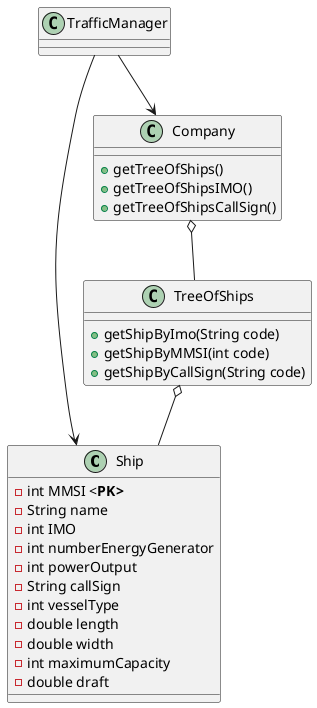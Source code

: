 @startuml
'https://plantuml.com/class-diagram

abstract class Ship


class Ship {

    -int MMSI <<b>PK>
    -String name
    -int IMO
    -int numberEnergyGenerator
    -int powerOutput
    -String callSign
    -int vesselType
    -double length
    -double width
    -int maximumCapacity
    -double draft
}

class Company{

    +getTreeOfShips()
    +getTreeOfShipsIMO()
    +getTreeOfShipsCallSign()

}

class TreeOfShips{
    +getShipByImo(String code)
    +getShipByMMSI(int code)
    +getShipByCallSign(String code)
}

class TrafficManager{
}


TrafficManager --> Company
TrafficManager --> Ship
Company o-- TreeOfShips
TreeOfShips o-- Ship

@enduml